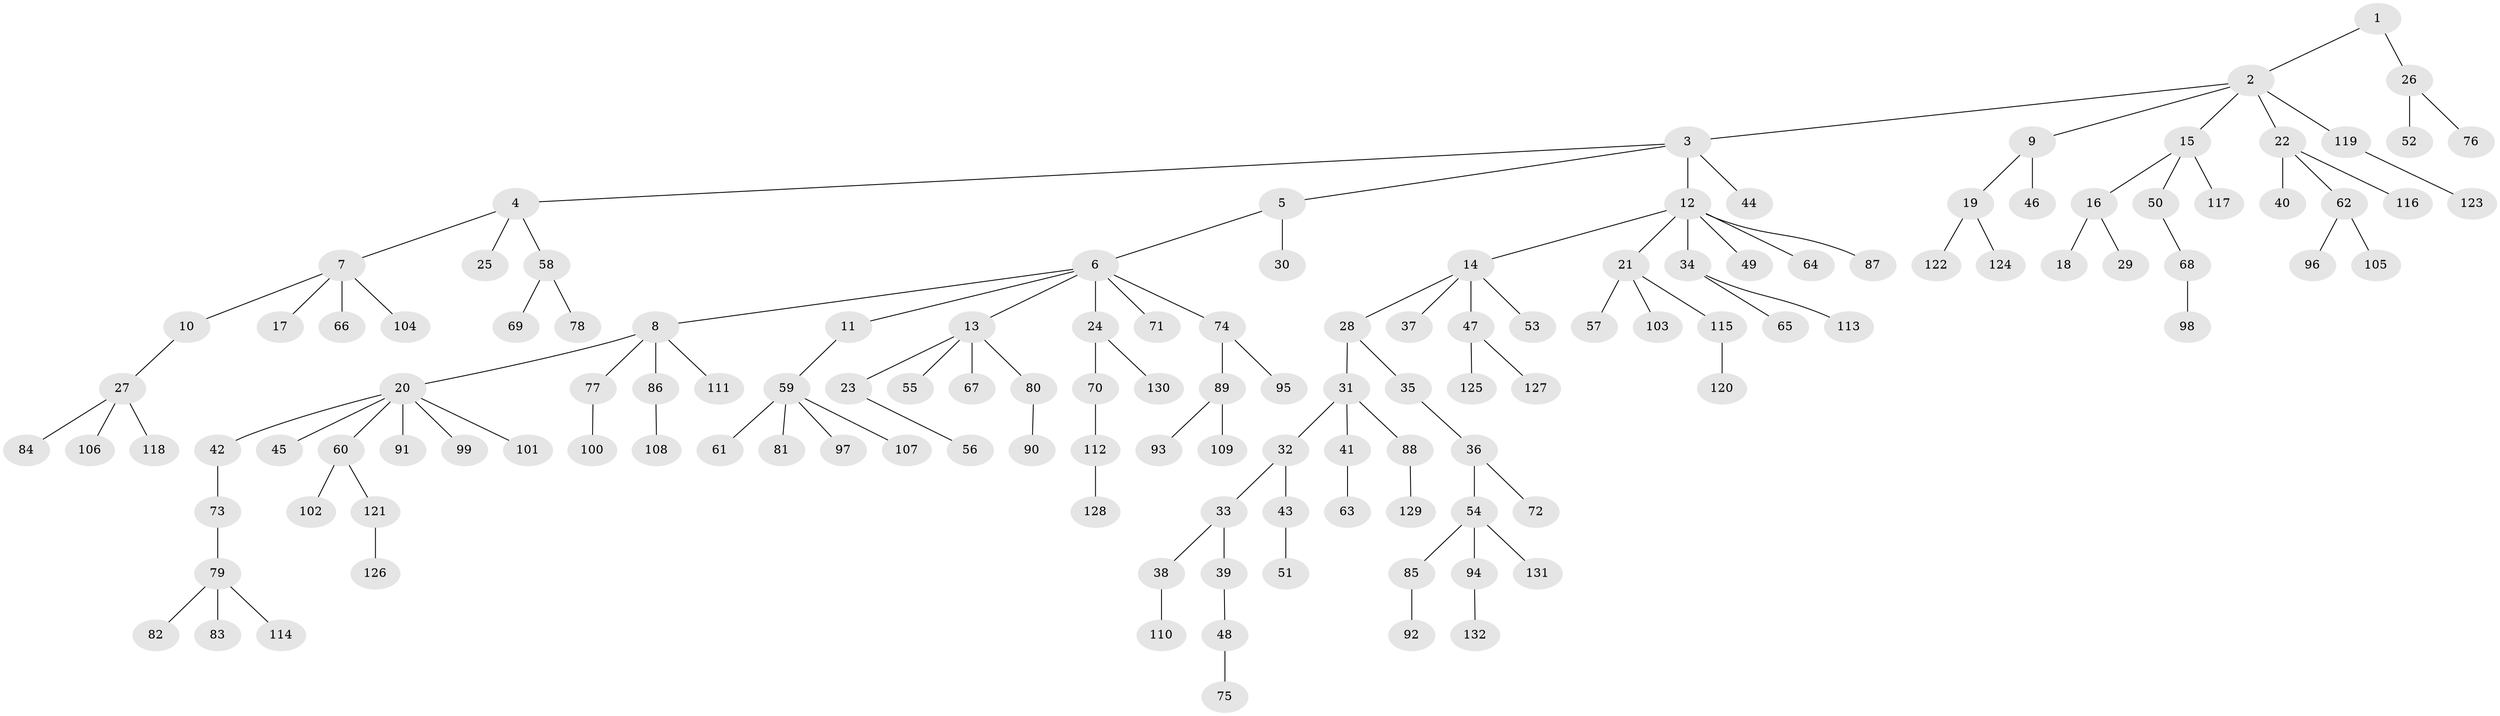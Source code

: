 // Generated by graph-tools (version 1.1) at 2025/50/03/09/25 03:50:15]
// undirected, 132 vertices, 131 edges
graph export_dot {
graph [start="1"]
  node [color=gray90,style=filled];
  1;
  2;
  3;
  4;
  5;
  6;
  7;
  8;
  9;
  10;
  11;
  12;
  13;
  14;
  15;
  16;
  17;
  18;
  19;
  20;
  21;
  22;
  23;
  24;
  25;
  26;
  27;
  28;
  29;
  30;
  31;
  32;
  33;
  34;
  35;
  36;
  37;
  38;
  39;
  40;
  41;
  42;
  43;
  44;
  45;
  46;
  47;
  48;
  49;
  50;
  51;
  52;
  53;
  54;
  55;
  56;
  57;
  58;
  59;
  60;
  61;
  62;
  63;
  64;
  65;
  66;
  67;
  68;
  69;
  70;
  71;
  72;
  73;
  74;
  75;
  76;
  77;
  78;
  79;
  80;
  81;
  82;
  83;
  84;
  85;
  86;
  87;
  88;
  89;
  90;
  91;
  92;
  93;
  94;
  95;
  96;
  97;
  98;
  99;
  100;
  101;
  102;
  103;
  104;
  105;
  106;
  107;
  108;
  109;
  110;
  111;
  112;
  113;
  114;
  115;
  116;
  117;
  118;
  119;
  120;
  121;
  122;
  123;
  124;
  125;
  126;
  127;
  128;
  129;
  130;
  131;
  132;
  1 -- 2;
  1 -- 26;
  2 -- 3;
  2 -- 9;
  2 -- 15;
  2 -- 22;
  2 -- 119;
  3 -- 4;
  3 -- 5;
  3 -- 12;
  3 -- 44;
  4 -- 7;
  4 -- 25;
  4 -- 58;
  5 -- 6;
  5 -- 30;
  6 -- 8;
  6 -- 11;
  6 -- 13;
  6 -- 24;
  6 -- 71;
  6 -- 74;
  7 -- 10;
  7 -- 17;
  7 -- 66;
  7 -- 104;
  8 -- 20;
  8 -- 77;
  8 -- 86;
  8 -- 111;
  9 -- 19;
  9 -- 46;
  10 -- 27;
  11 -- 59;
  12 -- 14;
  12 -- 21;
  12 -- 34;
  12 -- 49;
  12 -- 64;
  12 -- 87;
  13 -- 23;
  13 -- 55;
  13 -- 67;
  13 -- 80;
  14 -- 28;
  14 -- 37;
  14 -- 47;
  14 -- 53;
  15 -- 16;
  15 -- 50;
  15 -- 117;
  16 -- 18;
  16 -- 29;
  19 -- 122;
  19 -- 124;
  20 -- 42;
  20 -- 45;
  20 -- 60;
  20 -- 91;
  20 -- 99;
  20 -- 101;
  21 -- 57;
  21 -- 103;
  21 -- 115;
  22 -- 40;
  22 -- 62;
  22 -- 116;
  23 -- 56;
  24 -- 70;
  24 -- 130;
  26 -- 52;
  26 -- 76;
  27 -- 84;
  27 -- 106;
  27 -- 118;
  28 -- 31;
  28 -- 35;
  31 -- 32;
  31 -- 41;
  31 -- 88;
  32 -- 33;
  32 -- 43;
  33 -- 38;
  33 -- 39;
  34 -- 65;
  34 -- 113;
  35 -- 36;
  36 -- 54;
  36 -- 72;
  38 -- 110;
  39 -- 48;
  41 -- 63;
  42 -- 73;
  43 -- 51;
  47 -- 125;
  47 -- 127;
  48 -- 75;
  50 -- 68;
  54 -- 85;
  54 -- 94;
  54 -- 131;
  58 -- 69;
  58 -- 78;
  59 -- 61;
  59 -- 81;
  59 -- 97;
  59 -- 107;
  60 -- 102;
  60 -- 121;
  62 -- 96;
  62 -- 105;
  68 -- 98;
  70 -- 112;
  73 -- 79;
  74 -- 89;
  74 -- 95;
  77 -- 100;
  79 -- 82;
  79 -- 83;
  79 -- 114;
  80 -- 90;
  85 -- 92;
  86 -- 108;
  88 -- 129;
  89 -- 93;
  89 -- 109;
  94 -- 132;
  112 -- 128;
  115 -- 120;
  119 -- 123;
  121 -- 126;
}
